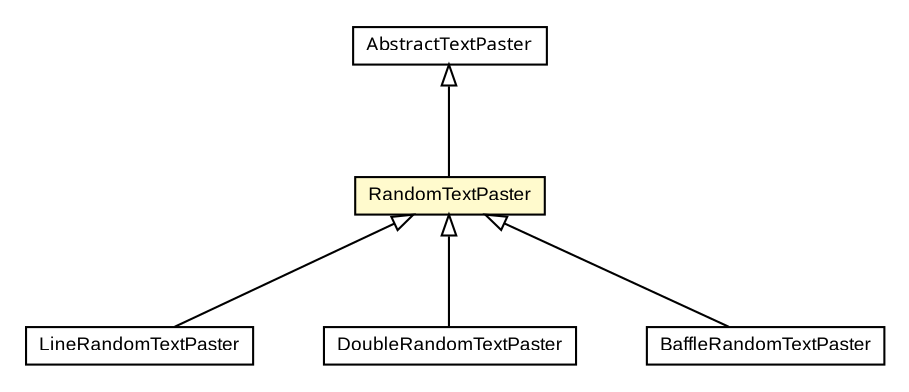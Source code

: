 #!/usr/local/bin/dot
#
# Class diagram 
# Generated by UmlGraph version 4.6 (http://www.spinellis.gr/sw/umlgraph)
#

digraph G {
	edge [fontname="arial",fontsize=10,labelfontname="arial",labelfontsize=10];
	node [fontname="arial",fontsize=10,shape=plaintext];
	// com.octo.captcha.component.image.textpaster.RandomTextPaster
	c8583 [label=<<table border="0" cellborder="1" cellspacing="0" cellpadding="2" port="p" bgcolor="lemonChiffon" href="./RandomTextPaster.html">
		<tr><td><table border="0" cellspacing="0" cellpadding="1">
			<tr><td> RandomTextPaster </td></tr>
		</table></td></tr>
		</table>>, fontname="arial", fontcolor="black", fontsize=9.0];
	// com.octo.captcha.component.image.textpaster.LineRandomTextPaster
	c8586 [label=<<table border="0" cellborder="1" cellspacing="0" cellpadding="2" port="p" href="./LineRandomTextPaster.html">
		<tr><td><table border="0" cellspacing="0" cellpadding="1">
			<tr><td> LineRandomTextPaster </td></tr>
		</table></td></tr>
		</table>>, fontname="arial", fontcolor="black", fontsize=9.0];
	// com.octo.captcha.component.image.textpaster.DoubleRandomTextPaster
	c8588 [label=<<table border="0" cellborder="1" cellspacing="0" cellpadding="2" port="p" href="./DoubleRandomTextPaster.html">
		<tr><td><table border="0" cellspacing="0" cellpadding="1">
			<tr><td> DoubleRandomTextPaster </td></tr>
		</table></td></tr>
		</table>>, fontname="arial", fontcolor="black", fontsize=9.0];
	// com.octo.captcha.component.image.textpaster.BaffleRandomTextPaster
	c8591 [label=<<table border="0" cellborder="1" cellspacing="0" cellpadding="2" port="p" href="./BaffleRandomTextPaster.html">
		<tr><td><table border="0" cellspacing="0" cellpadding="1">
			<tr><td> BaffleRandomTextPaster </td></tr>
		</table></td></tr>
		</table>>, fontname="arial", fontcolor="black", fontsize=9.0];
	// com.octo.captcha.component.image.textpaster.AbstractTextPaster
	c8592 [label=<<table border="0" cellborder="1" cellspacing="0" cellpadding="2" port="p" href="./AbstractTextPaster.html">
		<tr><td><table border="0" cellspacing="0" cellpadding="1">
			<tr><td><font face="ariali"> AbstractTextPaster </font></td></tr>
		</table></td></tr>
		</table>>, fontname="arial", fontcolor="black", fontsize=9.0];
	//com.octo.captcha.component.image.textpaster.RandomTextPaster extends com.octo.captcha.component.image.textpaster.AbstractTextPaster
	c8592:p -> c8583:p [dir=back,arrowtail=empty];
	//com.octo.captcha.component.image.textpaster.LineRandomTextPaster extends com.octo.captcha.component.image.textpaster.RandomTextPaster
	c8583:p -> c8586:p [dir=back,arrowtail=empty];
	//com.octo.captcha.component.image.textpaster.DoubleRandomTextPaster extends com.octo.captcha.component.image.textpaster.RandomTextPaster
	c8583:p -> c8588:p [dir=back,arrowtail=empty];
	//com.octo.captcha.component.image.textpaster.BaffleRandomTextPaster extends com.octo.captcha.component.image.textpaster.RandomTextPaster
	c8583:p -> c8591:p [dir=back,arrowtail=empty];
}

